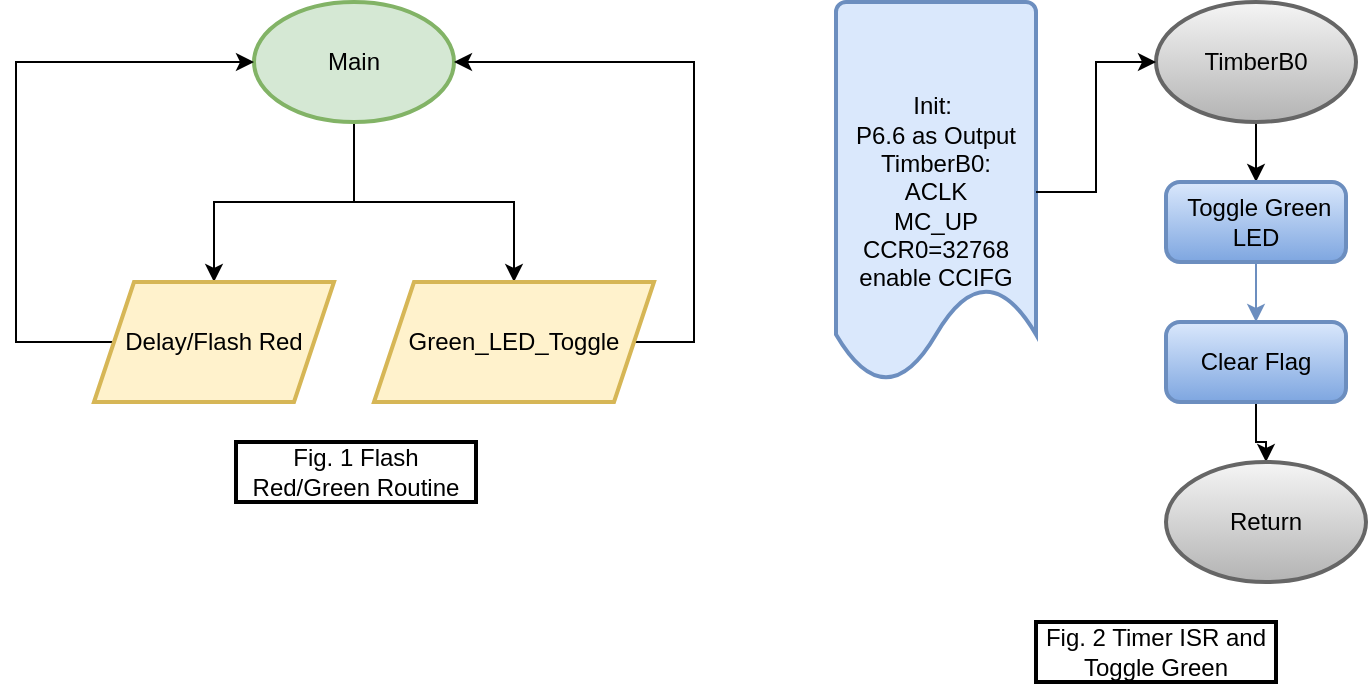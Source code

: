 <mxfile version="22.1.21" type="github">
  <diagram name="Page-1" id="KjSh-uI0YNBVL9A5lcSU">
    <mxGraphModel dx="735" dy="500" grid="1" gridSize="10" guides="1" tooltips="1" connect="1" arrows="1" fold="1" page="1" pageScale="1" pageWidth="850" pageHeight="1100" math="0" shadow="0">
      <root>
        <mxCell id="0" />
        <mxCell id="1" parent="0" />
        <mxCell id="OapXZm6r6GFABxNmLe1w-3" value="" style="edgeStyle=orthogonalEdgeStyle;rounded=0;orthogonalLoop=1;jettySize=auto;html=1;" edge="1" parent="1" source="OapXZm6r6GFABxNmLe1w-1" target="OapXZm6r6GFABxNmLe1w-2">
          <mxGeometry relative="1" as="geometry" />
        </mxCell>
        <mxCell id="OapXZm6r6GFABxNmLe1w-5" value="" style="edgeStyle=orthogonalEdgeStyle;rounded=0;orthogonalLoop=1;jettySize=auto;html=1;" edge="1" parent="1" source="OapXZm6r6GFABxNmLe1w-1" target="OapXZm6r6GFABxNmLe1w-4">
          <mxGeometry relative="1" as="geometry" />
        </mxCell>
        <mxCell id="OapXZm6r6GFABxNmLe1w-1" value="Main" style="strokeWidth=2;html=1;shape=mxgraph.flowchart.start_1;whiteSpace=wrap;fillColor=#d5e8d4;strokeColor=#82b366;" vertex="1" parent="1">
          <mxGeometry x="149" y="30" width="100" height="60" as="geometry" />
        </mxCell>
        <mxCell id="OapXZm6r6GFABxNmLe1w-11" value="" style="edgeStyle=orthogonalEdgeStyle;rounded=0;orthogonalLoop=1;jettySize=auto;html=1;entryX=0;entryY=0.5;entryDx=0;entryDy=0;entryPerimeter=0;" edge="1" parent="1" source="OapXZm6r6GFABxNmLe1w-2" target="OapXZm6r6GFABxNmLe1w-1">
          <mxGeometry relative="1" as="geometry">
            <mxPoint x="29" y="50" as="targetPoint" />
            <Array as="points">
              <mxPoint x="30" y="200" />
              <mxPoint x="30" y="60" />
            </Array>
          </mxGeometry>
        </mxCell>
        <mxCell id="OapXZm6r6GFABxNmLe1w-2" value="Delay/Flash Red" style="shape=parallelogram;perimeter=parallelogramPerimeter;whiteSpace=wrap;html=1;fixedSize=1;fillColor=#fff2cc;strokeColor=#d6b656;strokeWidth=2;" vertex="1" parent="1">
          <mxGeometry x="69" y="170" width="120" height="60" as="geometry" />
        </mxCell>
        <mxCell id="OapXZm6r6GFABxNmLe1w-9" style="edgeStyle=orthogonalEdgeStyle;rounded=0;orthogonalLoop=1;jettySize=auto;html=1;" edge="1" parent="1" target="OapXZm6r6GFABxNmLe1w-1">
          <mxGeometry relative="1" as="geometry">
            <mxPoint x="259" y="60" as="targetPoint" />
            <mxPoint x="259" y="200" as="sourcePoint" />
            <Array as="points">
              <mxPoint x="369" y="200" />
              <mxPoint x="369" y="60" />
            </Array>
          </mxGeometry>
        </mxCell>
        <mxCell id="OapXZm6r6GFABxNmLe1w-4" value="Green_LED_Toggle" style="shape=parallelogram;perimeter=parallelogramPerimeter;whiteSpace=wrap;html=1;fixedSize=1;fillColor=#fff2cc;strokeColor=#d6b656;strokeWidth=2;" vertex="1" parent="1">
          <mxGeometry x="209" y="170" width="140" height="60" as="geometry" />
        </mxCell>
        <mxCell id="OapXZm6r6GFABxNmLe1w-13" value="Init:&amp;nbsp;&lt;br&gt;P6.6 as Output&lt;br&gt;TimberB0:&lt;br&gt;ACLK&lt;br&gt;MC_UP&lt;br&gt;CCR0=32768&lt;br&gt;enable CCIFG" style="strokeWidth=2;html=1;shape=mxgraph.flowchart.document2;whiteSpace=wrap;size=0.25;fillColor=#dae8fc;strokeColor=#6c8ebf;" vertex="1" parent="1">
          <mxGeometry x="440" y="30" width="100" height="190" as="geometry" />
        </mxCell>
        <mxCell id="OapXZm6r6GFABxNmLe1w-20" value="" style="edgeStyle=orthogonalEdgeStyle;rounded=0;orthogonalLoop=1;jettySize=auto;html=1;" edge="1" parent="1" source="OapXZm6r6GFABxNmLe1w-14" target="OapXZm6r6GFABxNmLe1w-15">
          <mxGeometry relative="1" as="geometry" />
        </mxCell>
        <mxCell id="OapXZm6r6GFABxNmLe1w-14" value="TimberB0" style="strokeWidth=2;html=1;shape=mxgraph.flowchart.start_1;whiteSpace=wrap;fillColor=#f5f5f5;gradientColor=#b3b3b3;strokeColor=#666666;" vertex="1" parent="1">
          <mxGeometry x="600" y="30" width="100" height="60" as="geometry" />
        </mxCell>
        <mxCell id="OapXZm6r6GFABxNmLe1w-17" value="" style="edgeStyle=orthogonalEdgeStyle;rounded=0;orthogonalLoop=1;jettySize=auto;html=1;fillColor=#dae8fc;gradientColor=#7ea6e0;strokeColor=#6c8ebf;" edge="1" parent="1" source="OapXZm6r6GFABxNmLe1w-15" target="OapXZm6r6GFABxNmLe1w-16">
          <mxGeometry relative="1" as="geometry" />
        </mxCell>
        <mxCell id="OapXZm6r6GFABxNmLe1w-15" value="&amp;nbsp;Toggle Green LED" style="rounded=1;whiteSpace=wrap;html=1;absoluteArcSize=1;arcSize=14;strokeWidth=2;fillColor=#dae8fc;gradientColor=#7ea6e0;strokeColor=#6c8ebf;" vertex="1" parent="1">
          <mxGeometry x="605" y="120" width="90" height="40" as="geometry" />
        </mxCell>
        <mxCell id="OapXZm6r6GFABxNmLe1w-29" value="" style="edgeStyle=orthogonalEdgeStyle;rounded=0;orthogonalLoop=1;jettySize=auto;html=1;" edge="1" parent="1" source="OapXZm6r6GFABxNmLe1w-16" target="OapXZm6r6GFABxNmLe1w-28">
          <mxGeometry relative="1" as="geometry" />
        </mxCell>
        <mxCell id="OapXZm6r6GFABxNmLe1w-16" value="Clear Flag" style="rounded=1;whiteSpace=wrap;html=1;absoluteArcSize=1;arcSize=14;strokeWidth=2;fillColor=#dae8fc;gradientColor=#7ea6e0;strokeColor=#6c8ebf;" vertex="1" parent="1">
          <mxGeometry x="605" y="190" width="90" height="40" as="geometry" />
        </mxCell>
        <mxCell id="OapXZm6r6GFABxNmLe1w-22" style="edgeStyle=orthogonalEdgeStyle;rounded=0;orthogonalLoop=1;jettySize=auto;html=1;entryX=0;entryY=0.5;entryDx=0;entryDy=0;entryPerimeter=0;" edge="1" parent="1" source="OapXZm6r6GFABxNmLe1w-13" target="OapXZm6r6GFABxNmLe1w-14">
          <mxGeometry relative="1" as="geometry" />
        </mxCell>
        <mxCell id="OapXZm6r6GFABxNmLe1w-28" value="Return" style="strokeWidth=2;html=1;shape=mxgraph.flowchart.start_1;whiteSpace=wrap;fillColor=#f5f5f5;strokeColor=#666666;gradientColor=#b3b3b3;" vertex="1" parent="1">
          <mxGeometry x="605" y="260" width="100" height="60" as="geometry" />
        </mxCell>
        <mxCell id="OapXZm6r6GFABxNmLe1w-30" value="Fig. 1 Flash Red/Green Routine" style="rounded=1;whiteSpace=wrap;html=1;absoluteArcSize=1;arcSize=0;strokeWidth=2;" vertex="1" parent="1">
          <mxGeometry x="140" y="250" width="120" height="30" as="geometry" />
        </mxCell>
        <mxCell id="OapXZm6r6GFABxNmLe1w-31" value="Fig. 2 Timer ISR and Toggle Green" style="rounded=1;whiteSpace=wrap;html=1;absoluteArcSize=1;arcSize=0;strokeWidth=2;" vertex="1" parent="1">
          <mxGeometry x="540" y="340" width="120" height="30" as="geometry" />
        </mxCell>
      </root>
    </mxGraphModel>
  </diagram>
</mxfile>
